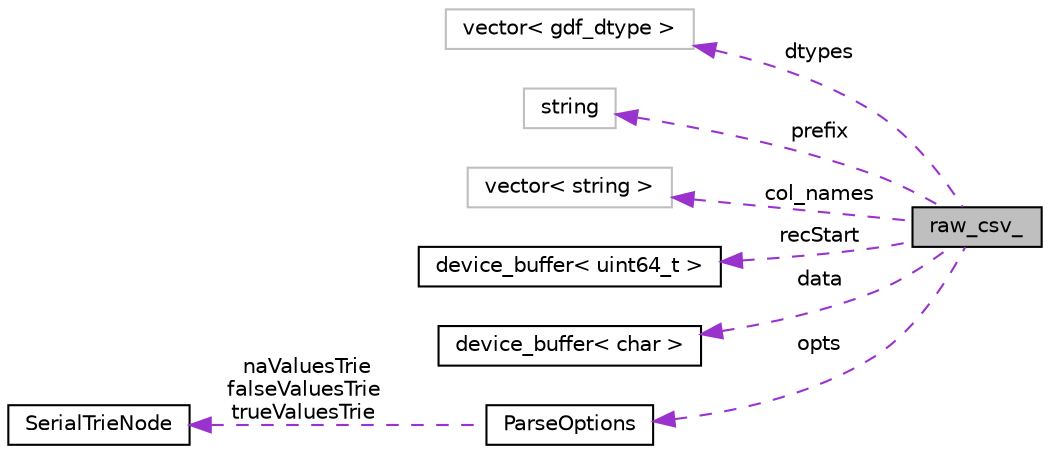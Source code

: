 digraph "raw_csv_"
{
  edge [fontname="Helvetica",fontsize="10",labelfontname="Helvetica",labelfontsize="10"];
  node [fontname="Helvetica",fontsize="10",shape=record];
  rankdir="LR";
  Node1 [label="raw_csv_",height=0.2,width=0.4,color="black", fillcolor="grey75", style="filled", fontcolor="black"];
  Node2 -> Node1 [dir="back",color="darkorchid3",fontsize="10",style="dashed",label=" dtypes" ,fontname="Helvetica"];
  Node2 [label="vector\< gdf_dtype \>",height=0.2,width=0.4,color="grey75", fillcolor="white", style="filled"];
  Node3 -> Node1 [dir="back",color="darkorchid3",fontsize="10",style="dashed",label=" prefix" ,fontname="Helvetica"];
  Node3 [label="string",height=0.2,width=0.4,color="grey75", fillcolor="white", style="filled"];
  Node4 -> Node1 [dir="back",color="darkorchid3",fontsize="10",style="dashed",label=" col_names" ,fontname="Helvetica"];
  Node4 [label="vector\< string \>",height=0.2,width=0.4,color="grey75", fillcolor="white", style="filled"];
  Node5 -> Node1 [dir="back",color="darkorchid3",fontsize="10",style="dashed",label=" recStart" ,fontname="Helvetica"];
  Node5 [label="device_buffer\< uint64_t \>",height=0.2,width=0.4,color="black", fillcolor="white", style="filled",URL="$classdevice__buffer.html"];
  Node6 -> Node1 [dir="back",color="darkorchid3",fontsize="10",style="dashed",label=" data" ,fontname="Helvetica"];
  Node6 [label="device_buffer\< char \>",height=0.2,width=0.4,color="black", fillcolor="white", style="filled",URL="$classdevice__buffer.html"];
  Node7 -> Node1 [dir="back",color="darkorchid3",fontsize="10",style="dashed",label=" opts" ,fontname="Helvetica"];
  Node7 [label="ParseOptions",height=0.2,width=0.4,color="black", fillcolor="white", style="filled",URL="$structParseOptions.html",tooltip="Structure for holding various options used when parsing and converting CSV data to cuDF data type val..."];
  Node8 -> Node7 [dir="back",color="darkorchid3",fontsize="10",style="dashed",label=" naValuesTrie\nfalseValuesTrie\ntrueValuesTrie" ,fontname="Helvetica"];
  Node8 [label="SerialTrieNode",height=0.2,width=0.4,color="black", fillcolor="white", style="filled",URL="$structSerialTrieNode.html"];
}
